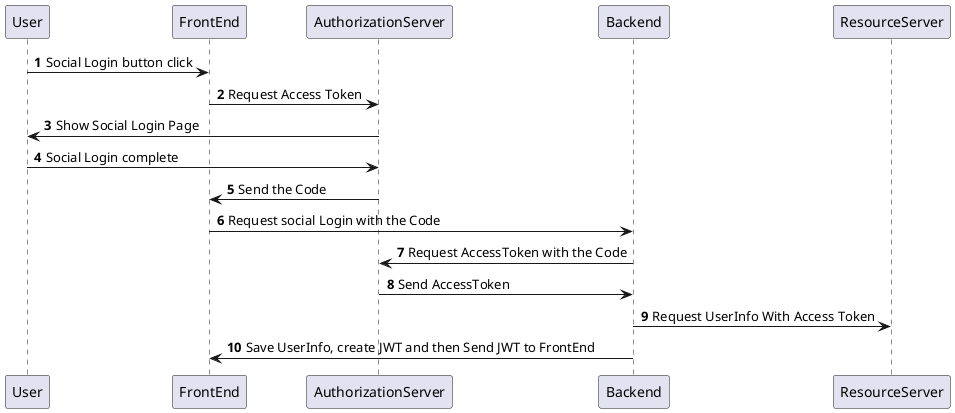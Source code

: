 @startuml
'https://plantuml.com/sequence-diagram

autonumber

User -> FrontEnd: Social Login button click
FrontEnd -> AuthorizationServer: Request Access Token
AuthorizationServer->User: Show Social Login Page
User -> AuthorizationServer: Social Login complete
AuthorizationServer -> FrontEnd: Send the Code
FrontEnd -> Backend: Request social Login with the Code
Backend -> AuthorizationServer: Request AccessToken with the Code
AuthorizationServer->Backend: Send AccessToken
Backend -> ResourceServer: Request UserInfo With Access Token
Backend -> FrontEnd: Save UserInfo, create JWT and then Send JWT to FrontEnd
@enduml

예시 (구글)
1. 프론트에서 구글서버로 인증요청한다.
2. 구글서버에서 성공적으로 인증이 되면 redirectURI 로 code 값을 리다이렉트 시켜준다.
3. 프론트엔드에서 code 값을 확인하고 서버로 전달한다.
4. 서버에서 구글서버로 code 를 기준으로 accessToken, refreshToken 요청한다.
5. 서버에서 accessToken 을 기반으로 구글서버로 userInfo 조회한다.
6. 서버에서 userInfo 를 DB에 저장한다.
7. 서버에서 jwt 토큰이 포함된 json 을 클라이언트로 리턴한다.
8. 클라이언트에서 jwt 를 저장하여 서버에 요청할 때 마다 jwt 를 헤더에 포함되어 요청한다.
